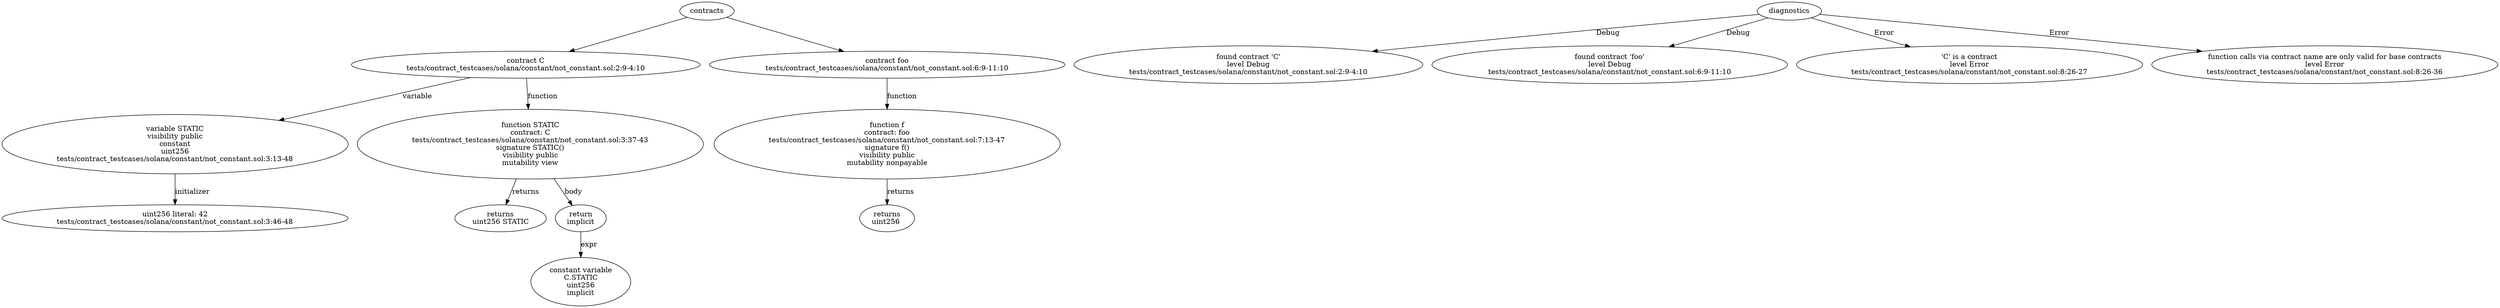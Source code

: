 strict digraph "tests/contract_testcases/solana/constant/not_constant.sol" {
	contract [label="contract C\ntests/contract_testcases/solana/constant/not_constant.sol:2:9-4:10"]
	var [label="variable STATIC\nvisibility public\nconstant\nuint256\ntests/contract_testcases/solana/constant/not_constant.sol:3:13-48"]
	number_literal [label="uint256 literal: 42\ntests/contract_testcases/solana/constant/not_constant.sol:3:46-48"]
	STATIC [label="function STATIC\ncontract: C\ntests/contract_testcases/solana/constant/not_constant.sol:3:37-43\nsignature STATIC()\nvisibility public\nmutability view"]
	returns [label="returns\nuint256 STATIC"]
	return [label="return\nimplicit"]
	constant [label="constant variable\nC.STATIC\nuint256\nimplicit"]
	contract_8 [label="contract foo\ntests/contract_testcases/solana/constant/not_constant.sol:6:9-11:10"]
	f [label="function f\ncontract: foo\ntests/contract_testcases/solana/constant/not_constant.sol:7:13-47\nsignature f()\nvisibility public\nmutability nonpayable"]
	returns_10 [label="returns\nuint256 "]
	diagnostic [label="found contract 'C'\nlevel Debug\ntests/contract_testcases/solana/constant/not_constant.sol:2:9-4:10"]
	diagnostic_13 [label="found contract 'foo'\nlevel Debug\ntests/contract_testcases/solana/constant/not_constant.sol:6:9-11:10"]
	diagnostic_14 [label="'C' is a contract\nlevel Error\ntests/contract_testcases/solana/constant/not_constant.sol:8:26-27"]
	diagnostic_15 [label="function calls via contract name are only valid for base contracts\nlevel Error\ntests/contract_testcases/solana/constant/not_constant.sol:8:26-36"]
	contracts -> contract
	contract -> var [label="variable"]
	var -> number_literal [label="initializer"]
	contract -> STATIC [label="function"]
	STATIC -> returns [label="returns"]
	STATIC -> return [label="body"]
	return -> constant [label="expr"]
	contracts -> contract_8
	contract_8 -> f [label="function"]
	f -> returns_10 [label="returns"]
	diagnostics -> diagnostic [label="Debug"]
	diagnostics -> diagnostic_13 [label="Debug"]
	diagnostics -> diagnostic_14 [label="Error"]
	diagnostics -> diagnostic_15 [label="Error"]
}
